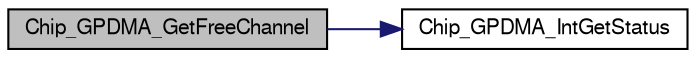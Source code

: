 digraph "Chip_GPDMA_GetFreeChannel"
{
  edge [fontname="FreeSans",fontsize="10",labelfontname="FreeSans",labelfontsize="10"];
  node [fontname="FreeSans",fontsize="10",shape=record];
  rankdir="LR";
  Node1 [label="Chip_GPDMA_GetFreeChannel",height=0.2,width=0.4,color="black", fillcolor="grey75", style="filled", fontcolor="black"];
  Node1 -> Node2 [color="midnightblue",fontsize="10",style="solid"];
  Node2 [label="Chip_GPDMA_IntGetStatus",height=0.2,width=0.4,color="black", fillcolor="white", style="filled",URL="$group__GPDMA__17XX__40XX.html#ga06fdae68a49436b9a02d42ad85782ff4",tooltip="Read the status from different registers according to the type. "];
}
